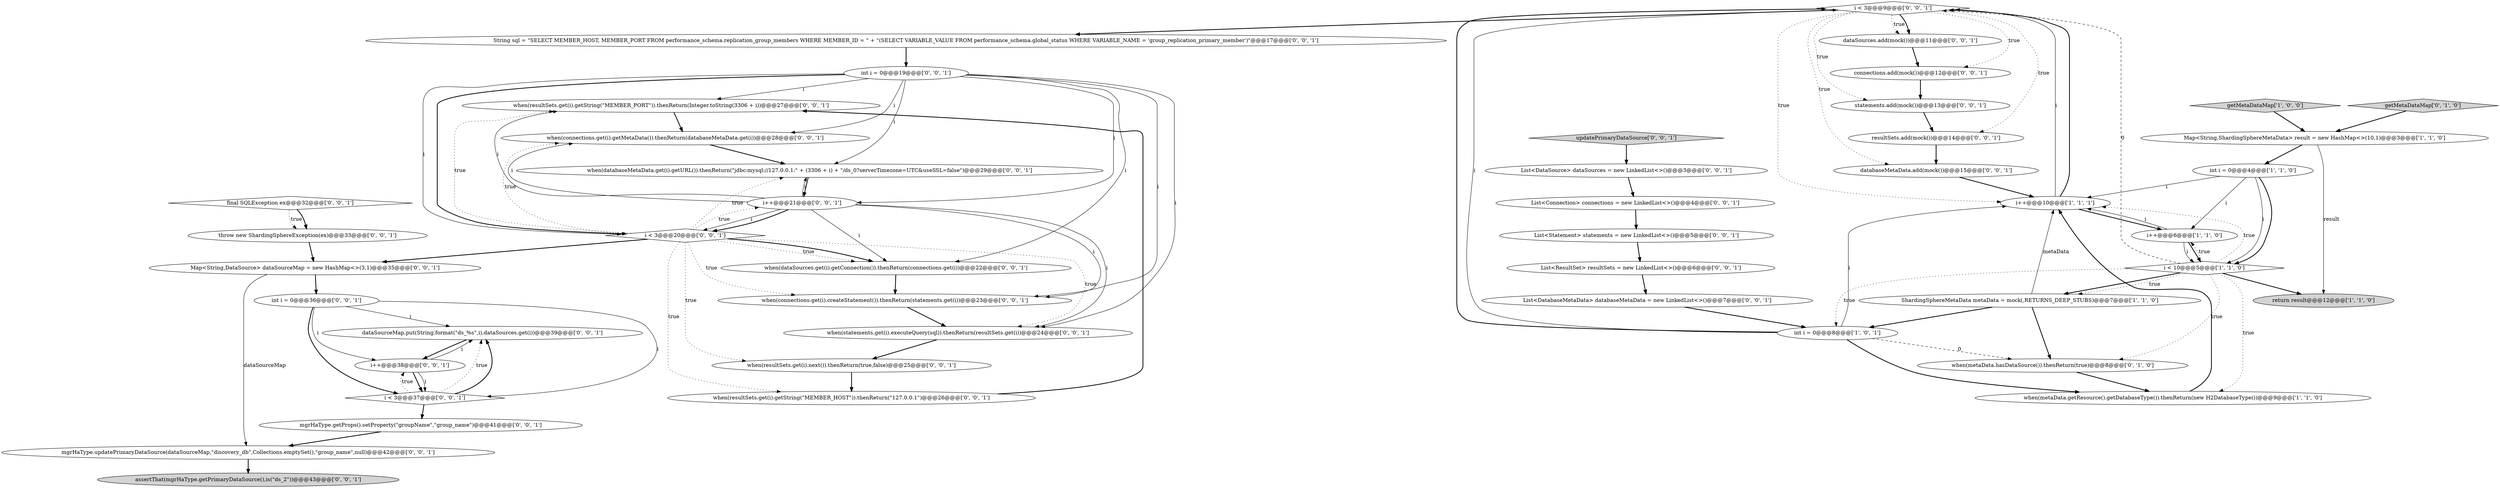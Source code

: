 digraph {
41 [style = filled, label = "when(resultSets.get(i).getString(\"MEMBER_PORT\")).thenReturn(Integer.toString(3306 + i))@@@27@@@['0', '0', '1']", fillcolor = white, shape = ellipse image = "AAA0AAABBB3BBB"];
1 [style = filled, label = "Map<String,ShardingSphereMetaData> result = new HashMap<>(10,1)@@@3@@@['1', '1', '0']", fillcolor = white, shape = ellipse image = "AAA0AAABBB1BBB"];
24 [style = filled, label = "i < 3@@@9@@@['0', '0', '1']", fillcolor = white, shape = diamond image = "AAA0AAABBB3BBB"];
28 [style = filled, label = "i++@@@21@@@['0', '0', '1']", fillcolor = white, shape = ellipse image = "AAA0AAABBB3BBB"];
39 [style = filled, label = "String sql = \"SELECT MEMBER_HOST, MEMBER_PORT FROM performance_schema.replication_group_members WHERE MEMBER_ID = \" + \"(SELECT VARIABLE_VALUE FROM performance_schema.global_status WHERE VARIABLE_NAME = 'group_replication_primary_member')\"@@@17@@@['0', '0', '1']", fillcolor = white, shape = ellipse image = "AAA0AAABBB3BBB"];
40 [style = filled, label = "when(dataSources.get(i).getConnection()).thenReturn(connections.get(i))@@@22@@@['0', '0', '1']", fillcolor = white, shape = ellipse image = "AAA0AAABBB3BBB"];
12 [style = filled, label = "List<Connection> connections = new LinkedList<>()@@@4@@@['0', '0', '1']", fillcolor = white, shape = ellipse image = "AAA0AAABBB3BBB"];
42 [style = filled, label = "connections.add(mock())@@@12@@@['0', '0', '1']", fillcolor = white, shape = ellipse image = "AAA0AAABBB3BBB"];
38 [style = filled, label = "Map<String,DataSource> dataSourceMap = new HashMap<>(3,1)@@@35@@@['0', '0', '1']", fillcolor = white, shape = ellipse image = "AAA0AAABBB3BBB"];
15 [style = filled, label = "mgrHaType.updatePrimaryDataSource(dataSourceMap,\"discovery_db\",Collections.emptySet(),\"group_name\",null)@@@42@@@['0', '0', '1']", fillcolor = white, shape = ellipse image = "AAA0AAABBB3BBB"];
32 [style = filled, label = "dataSourceMap.put(String.format(\"ds_%s\",i),dataSources.get(i))@@@39@@@['0', '0', '1']", fillcolor = white, shape = ellipse image = "AAA0AAABBB3BBB"];
11 [style = filled, label = "when(metaData.hasDataSource()).thenReturn(true)@@@8@@@['0', '1', '0']", fillcolor = white, shape = ellipse image = "AAA1AAABBB2BBB"];
43 [style = filled, label = "final SQLException ex@@@32@@@['0', '0', '1']", fillcolor = white, shape = diamond image = "AAA0AAABBB3BBB"];
36 [style = filled, label = "List<ResultSet> resultSets = new LinkedList<>()@@@6@@@['0', '0', '1']", fillcolor = white, shape = ellipse image = "AAA0AAABBB3BBB"];
4 [style = filled, label = "i++@@@10@@@['1', '1', '1']", fillcolor = white, shape = ellipse image = "AAA0AAABBB1BBB"];
3 [style = filled, label = "ShardingSphereMetaData metaData = mock(,RETURNS_DEEP_STUBS)@@@7@@@['1', '1', '0']", fillcolor = white, shape = ellipse image = "AAA0AAABBB1BBB"];
29 [style = filled, label = "when(statements.get(i).executeQuery(sql)).thenReturn(resultSets.get(i))@@@24@@@['0', '0', '1']", fillcolor = white, shape = ellipse image = "AAA0AAABBB3BBB"];
27 [style = filled, label = "when(resultSets.get(i).getString(\"MEMBER_HOST\")).thenReturn(\"127.0.0.1\")@@@26@@@['0', '0', '1']", fillcolor = white, shape = ellipse image = "AAA0AAABBB3BBB"];
18 [style = filled, label = "mgrHaType.getProps().setProperty(\"groupName\",\"group_name\")@@@41@@@['0', '0', '1']", fillcolor = white, shape = ellipse image = "AAA0AAABBB3BBB"];
14 [style = filled, label = "databaseMetaData.add(mock())@@@15@@@['0', '0', '1']", fillcolor = white, shape = ellipse image = "AAA0AAABBB3BBB"];
2 [style = filled, label = "i++@@@6@@@['1', '1', '0']", fillcolor = white, shape = ellipse image = "AAA0AAABBB1BBB"];
19 [style = filled, label = "resultSets.add(mock())@@@14@@@['0', '0', '1']", fillcolor = white, shape = ellipse image = "AAA0AAABBB3BBB"];
23 [style = filled, label = "List<DatabaseMetaData> databaseMetaData = new LinkedList<>()@@@7@@@['0', '0', '1']", fillcolor = white, shape = ellipse image = "AAA0AAABBB3BBB"];
22 [style = filled, label = "assertThat(mgrHaType.getPrimaryDataSource(),is(\"ds_2\"))@@@43@@@['0', '0', '1']", fillcolor = lightgray, shape = ellipse image = "AAA0AAABBB3BBB"];
6 [style = filled, label = "getMetaDataMap['1', '0', '0']", fillcolor = lightgray, shape = diamond image = "AAA0AAABBB1BBB"];
7 [style = filled, label = "int i = 0@@@8@@@['1', '0', '1']", fillcolor = white, shape = ellipse image = "AAA0AAABBB1BBB"];
20 [style = filled, label = "i++@@@38@@@['0', '0', '1']", fillcolor = white, shape = ellipse image = "AAA0AAABBB3BBB"];
33 [style = filled, label = "i < 3@@@37@@@['0', '0', '1']", fillcolor = white, shape = diamond image = "AAA0AAABBB3BBB"];
10 [style = filled, label = "getMetaDataMap['0', '1', '0']", fillcolor = lightgray, shape = diamond image = "AAA0AAABBB2BBB"];
0 [style = filled, label = "int i = 0@@@4@@@['1', '1', '0']", fillcolor = white, shape = ellipse image = "AAA0AAABBB1BBB"];
13 [style = filled, label = "when(connections.get(i).getMetaData()).thenReturn(databaseMetaData.get(i))@@@28@@@['0', '0', '1']", fillcolor = white, shape = ellipse image = "AAA0AAABBB3BBB"];
45 [style = filled, label = "when(resultSets.get(i).next()).thenReturn(true,false)@@@25@@@['0', '0', '1']", fillcolor = white, shape = ellipse image = "AAA0AAABBB3BBB"];
37 [style = filled, label = "updatePrimaryDataSource['0', '0', '1']", fillcolor = lightgray, shape = diamond image = "AAA0AAABBB3BBB"];
34 [style = filled, label = "when(connections.get(i).createStatement()).thenReturn(statements.get(i))@@@23@@@['0', '0', '1']", fillcolor = white, shape = ellipse image = "AAA0AAABBB3BBB"];
25 [style = filled, label = "statements.add(mock())@@@13@@@['0', '0', '1']", fillcolor = white, shape = ellipse image = "AAA0AAABBB3BBB"];
16 [style = filled, label = "dataSources.add(mock())@@@11@@@['0', '0', '1']", fillcolor = white, shape = ellipse image = "AAA0AAABBB3BBB"];
21 [style = filled, label = "List<Statement> statements = new LinkedList<>()@@@5@@@['0', '0', '1']", fillcolor = white, shape = ellipse image = "AAA0AAABBB3BBB"];
30 [style = filled, label = "List<DataSource> dataSources = new LinkedList<>()@@@3@@@['0', '0', '1']", fillcolor = white, shape = ellipse image = "AAA0AAABBB3BBB"];
8 [style = filled, label = "when(metaData.getResource().getDatabaseType()).thenReturn(new H2DatabaseType())@@@9@@@['1', '1', '0']", fillcolor = white, shape = ellipse image = "AAA0AAABBB1BBB"];
26 [style = filled, label = "int i = 0@@@36@@@['0', '0', '1']", fillcolor = white, shape = ellipse image = "AAA0AAABBB3BBB"];
31 [style = filled, label = "int i = 0@@@19@@@['0', '0', '1']", fillcolor = white, shape = ellipse image = "AAA0AAABBB3BBB"];
35 [style = filled, label = "throw new ShardingSphereException(ex)@@@33@@@['0', '0', '1']", fillcolor = white, shape = ellipse image = "AAA0AAABBB3BBB"];
44 [style = filled, label = "i < 3@@@20@@@['0', '0', '1']", fillcolor = white, shape = diamond image = "AAA0AAABBB3BBB"];
9 [style = filled, label = "i < 10@@@5@@@['1', '1', '0']", fillcolor = white, shape = diamond image = "AAA0AAABBB1BBB"];
17 [style = filled, label = "when(databaseMetaData.get(i).getURL()).thenReturn(\"jdbc:mysql://127.0.0.1:\" + (3306 + i) + \"/ds_0?serverTimezone=UTC&useSSL=false\")@@@29@@@['0', '0', '1']", fillcolor = white, shape = ellipse image = "AAA0AAABBB3BBB"];
5 [style = filled, label = "return result@@@12@@@['1', '1', '0']", fillcolor = lightgray, shape = ellipse image = "AAA0AAABBB1BBB"];
38->26 [style = bold, label=""];
4->24 [style = solid, label="i"];
44->17 [style = dotted, label="true"];
7->24 [style = bold, label=""];
31->29 [style = solid, label="i"];
0->4 [style = solid, label="i"];
2->9 [style = solid, label="i"];
33->32 [style = dotted, label="true"];
25->19 [style = bold, label=""];
28->13 [style = solid, label="i"];
41->13 [style = bold, label=""];
15->22 [style = bold, label=""];
33->32 [style = bold, label=""];
3->7 [style = bold, label=""];
28->29 [style = solid, label="i"];
4->2 [style = bold, label=""];
4->24 [style = bold, label=""];
28->40 [style = solid, label="i"];
37->30 [style = bold, label=""];
45->27 [style = bold, label=""];
26->33 [style = solid, label="i"];
44->45 [style = dotted, label="true"];
43->35 [style = dotted, label="true"];
26->32 [style = solid, label="i"];
3->4 [style = solid, label="metaData"];
34->29 [style = bold, label=""];
44->13 [style = dotted, label="true"];
44->28 [style = dotted, label="true"];
9->24 [style = dashed, label="0"];
0->2 [style = solid, label="i"];
24->4 [style = dotted, label="true"];
33->20 [style = dotted, label="true"];
39->31 [style = bold, label=""];
31->44 [style = bold, label=""];
31->40 [style = solid, label="i"];
24->42 [style = dotted, label="true"];
31->44 [style = solid, label="i"];
9->11 [style = dotted, label="true"];
44->40 [style = dotted, label="true"];
32->20 [style = bold, label=""];
0->9 [style = solid, label="i"];
24->16 [style = dotted, label="true"];
26->20 [style = solid, label="i"];
31->28 [style = solid, label="i"];
19->14 [style = bold, label=""];
24->25 [style = dotted, label="true"];
28->34 [style = solid, label="i"];
21->36 [style = bold, label=""];
28->44 [style = solid, label="i"];
27->41 [style = bold, label=""];
1->0 [style = bold, label=""];
18->15 [style = bold, label=""];
29->45 [style = bold, label=""];
44->40 [style = bold, label=""];
31->34 [style = solid, label="i"];
7->8 [style = bold, label=""];
24->39 [style = bold, label=""];
24->14 [style = dotted, label="true"];
7->4 [style = solid, label="i"];
13->17 [style = bold, label=""];
7->11 [style = dashed, label="0"];
28->44 [style = bold, label=""];
26->33 [style = bold, label=""];
31->41 [style = solid, label="i"];
16->42 [style = bold, label=""];
33->18 [style = bold, label=""];
43->35 [style = bold, label=""];
10->1 [style = bold, label=""];
44->41 [style = dotted, label="true"];
2->9 [style = bold, label=""];
24->19 [style = dotted, label="true"];
11->8 [style = bold, label=""];
24->16 [style = bold, label=""];
30->12 [style = bold, label=""];
9->4 [style = dotted, label="true"];
44->27 [style = dotted, label="true"];
40->34 [style = bold, label=""];
38->15 [style = solid, label="dataSourceMap"];
31->17 [style = solid, label="i"];
44->29 [style = dotted, label="true"];
9->5 [style = bold, label=""];
6->1 [style = bold, label=""];
20->33 [style = bold, label=""];
9->8 [style = dotted, label="true"];
3->11 [style = bold, label=""];
8->4 [style = bold, label=""];
20->32 [style = solid, label="i"];
7->24 [style = solid, label="i"];
28->41 [style = solid, label="i"];
9->7 [style = dotted, label="true"];
31->13 [style = solid, label="i"];
9->3 [style = bold, label=""];
0->9 [style = bold, label=""];
12->21 [style = bold, label=""];
9->2 [style = dotted, label="true"];
36->23 [style = bold, label=""];
44->38 [style = bold, label=""];
20->33 [style = solid, label="i"];
2->4 [style = solid, label="i"];
35->38 [style = bold, label=""];
44->34 [style = dotted, label="true"];
17->28 [style = bold, label=""];
1->5 [style = solid, label="result"];
23->7 [style = bold, label=""];
28->17 [style = solid, label="i"];
9->3 [style = dotted, label="true"];
14->4 [style = bold, label=""];
42->25 [style = bold, label=""];
}
